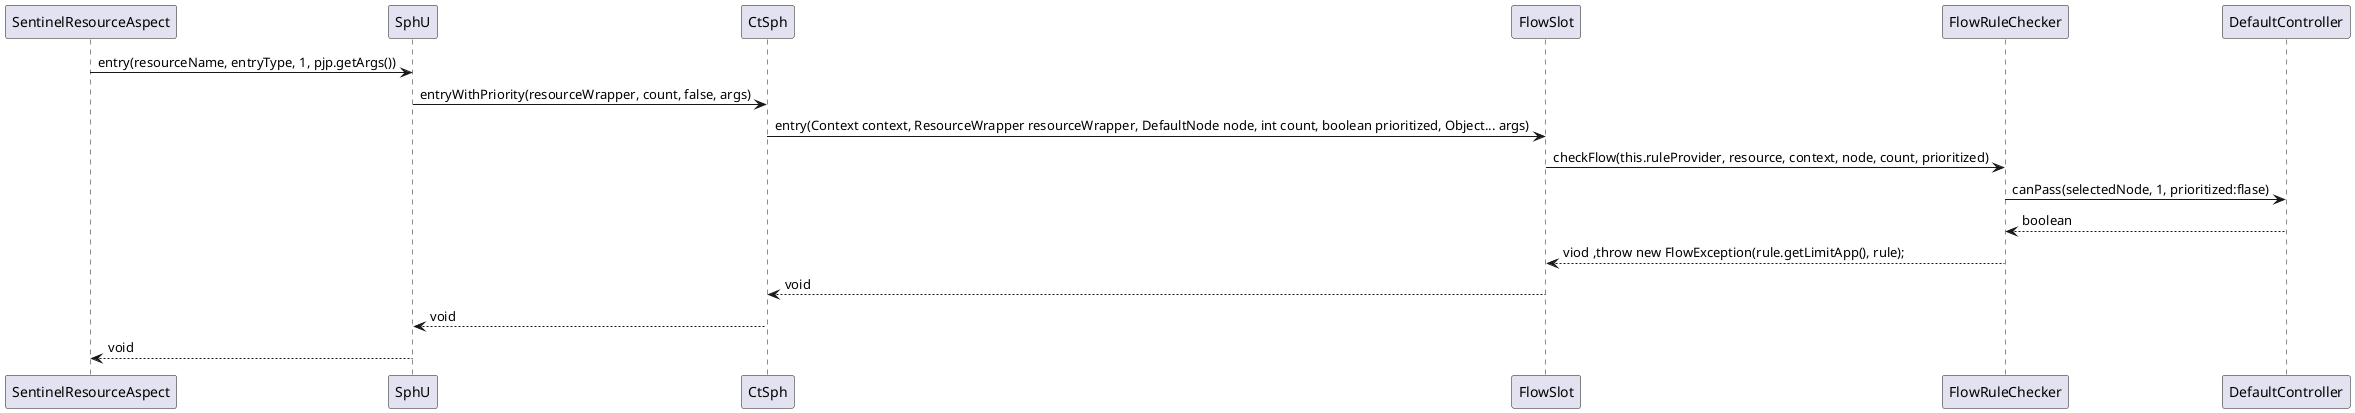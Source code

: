 @startuml
SentinelResourceAspect -> SphU:entry(resourceName, entryType, 1, pjp.getArgs())
SphU -> CtSph:entryWithPriority(resourceWrapper, count, false, args)
CtSph -> FlowSlot:entry(Context context, ResourceWrapper resourceWrapper, DefaultNode node, int count, boolean prioritized, Object... args)
FlowSlot -> FlowRuleChecker:checkFlow(this.ruleProvider, resource, context, node, count, prioritized)
FlowRuleChecker-> DefaultController:canPass(selectedNode, 1, prioritized:flase)
FlowRuleChecker <-- DefaultController:boolean
FlowSlot <-- FlowRuleChecker :viod ,throw new FlowException(rule.getLimitApp(), rule);
CtSph <-- FlowSlot :void
SphU <-- CtSph :void
SentinelResourceAspect <-- SphU:void
@enduml